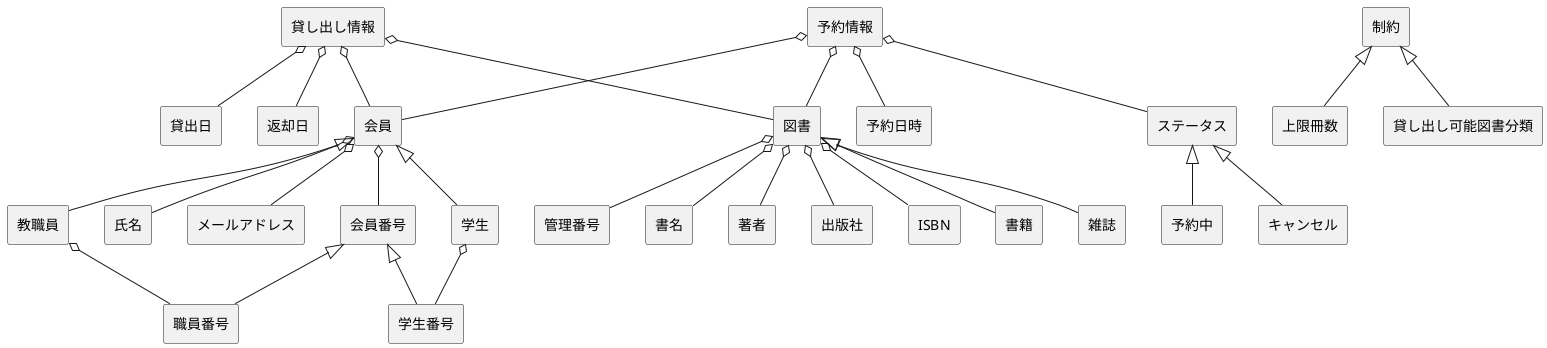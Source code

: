 @startuml 大原情報科学大学・図書館システムドメインモデル図
skinparam componentStyle rectangle

[予約情報] o-- [会員]
[予約情報] o-- [図書]
[予約情報] o-- [予約日時]
[予約情報] o-- [ステータス]

[ステータス] <|-- [予約中]
[ステータス] <|-- [キャンセル]

[貸し出し情報] o-- [会員]
[貸し出し情報] o-- [図書]
[貸し出し情報] o-- [貸出日]
[貸し出し情報] o-- [返却日]

[会員] o-- [会員番号]
[会員] o-- [氏名]
[会員] o-- [メールアドレス]
[会員] <|-- [学生]
[会員] <|-- [教職員]

[学生] o-- [学生番号]
[教職員] o-- [職員番号]

[会員番号] <|-- [学生番号]
[会員番号] <|-- [職員番号]

[図書] o-- [管理番号]
[図書] o-- [書名]
[図書] o-- [著者]
[図書] o-- [出版社]
[図書] o-- [ISBN]
[図書] <|-- [書籍]
[図書] <|-- [雑誌]

[制約] <|-- [上限冊数]
[制約] <|-- [貸し出し可能図書分類]

@enduml